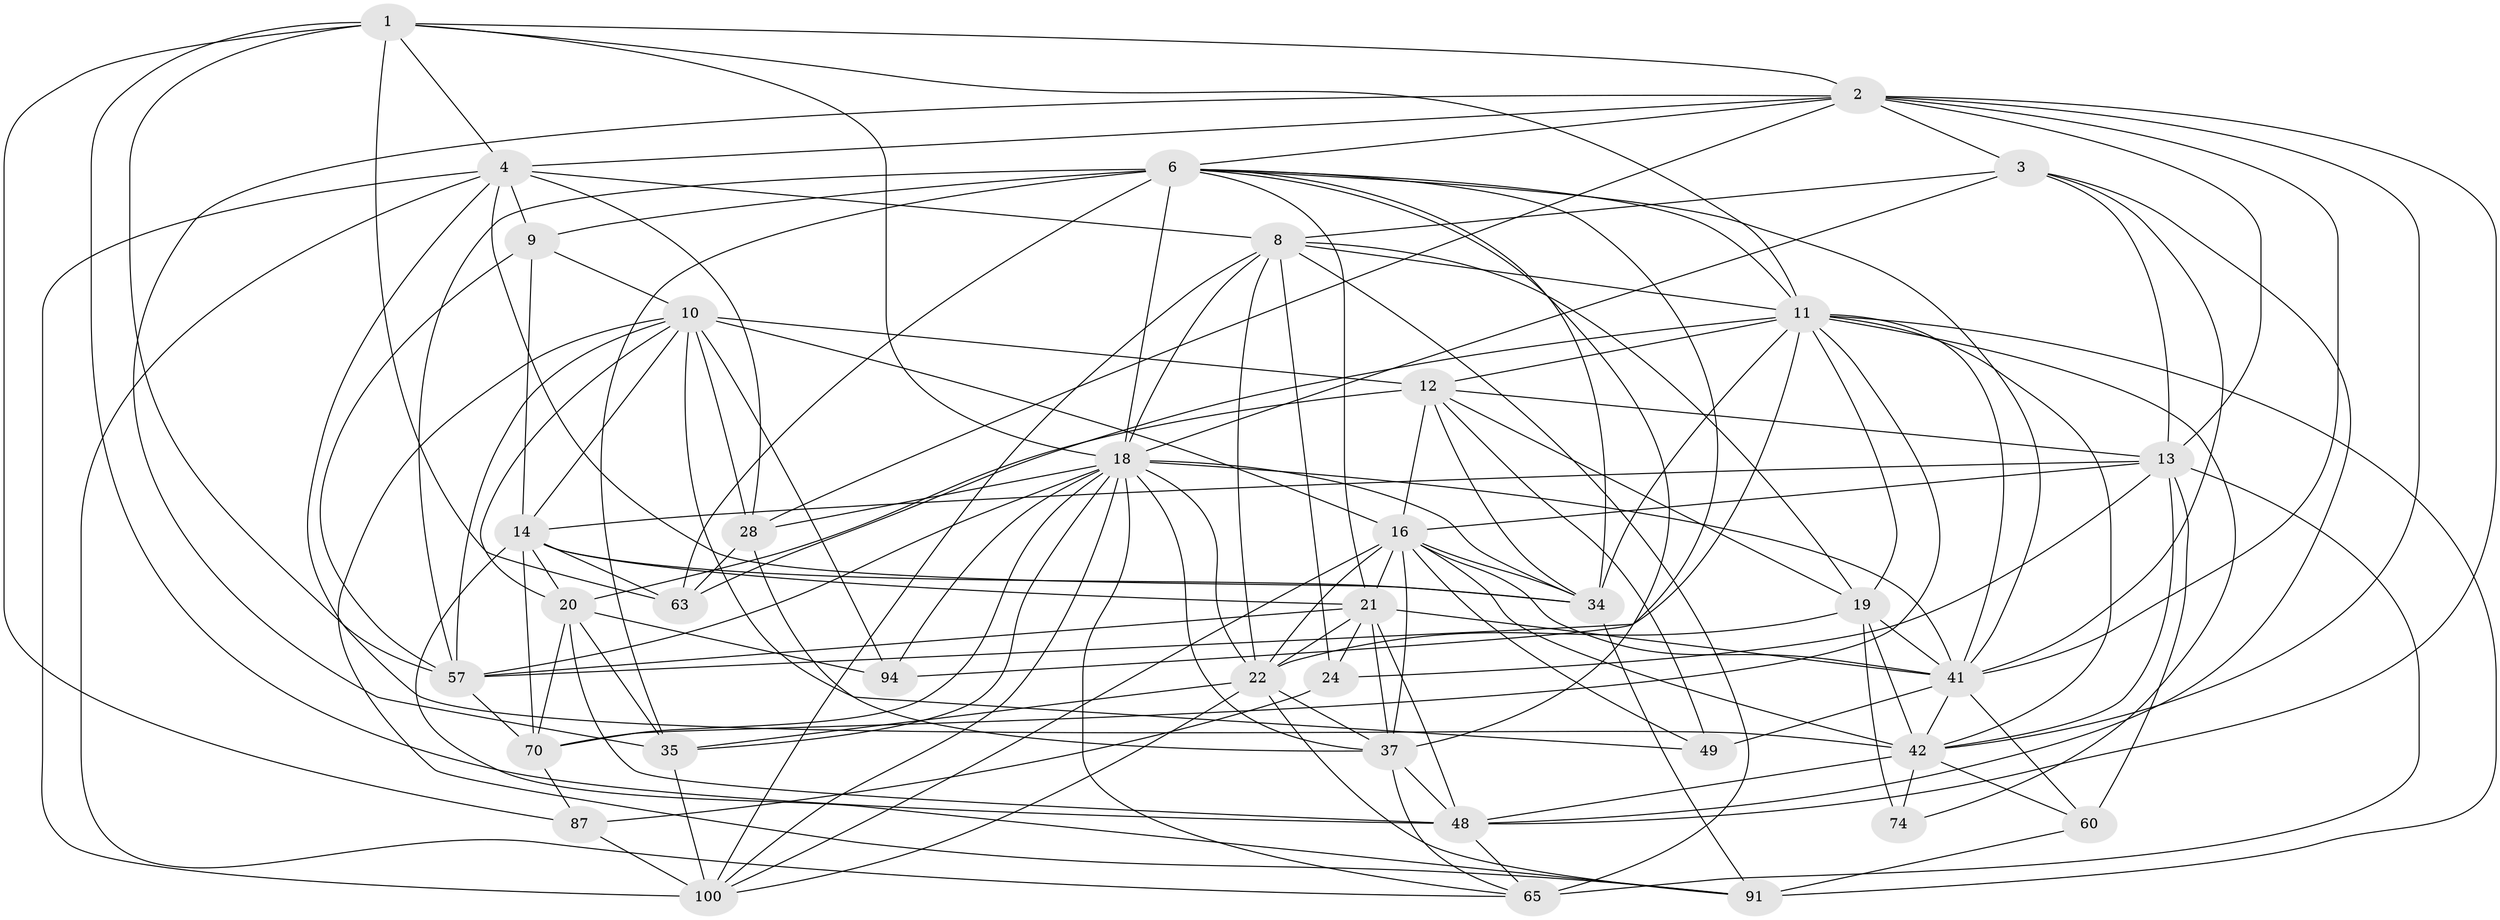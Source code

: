 // original degree distribution, {4: 1.0}
// Generated by graph-tools (version 1.1) at 2025/20/03/04/25 18:20:39]
// undirected, 37 vertices, 142 edges
graph export_dot {
graph [start="1"]
  node [color=gray90,style=filled];
  1 [super="+119+17+5"];
  2 [super="+7+62+25"];
  3 [super="+114"];
  4 [super="+67+23"];
  6 [super="+26+33+118"];
  8 [super="+38+66+15"];
  9 [super="+112"];
  10 [super="+56+120+122"];
  11 [super="+44+73"];
  12 [super="+30+71+88"];
  13 [super="+40+51+110"];
  14 [super="+82+50"];
  16 [super="+61+43+58"];
  18 [super="+47+27+32"];
  19 [super="+111+83"];
  20 [super="+80+36"];
  21 [super="+89+53+92"];
  22 [super="+29+103+45"];
  24;
  28 [super="+55"];
  34 [super="+115+113"];
  35 [super="+39"];
  37 [super="+102+117"];
  41 [super="+84+90"];
  42 [super="+69+46"];
  48 [super="+59"];
  49;
  57 [super="+79+95"];
  60;
  63 [super="+77"];
  65 [super="+98+96"];
  70 [super="+116"];
  74;
  87;
  91 [super="+104"];
  94;
  100 [super="+101"];
  1 -- 11 [weight=2];
  1 -- 48 [weight=2];
  1 -- 2;
  1 -- 4;
  1 -- 87;
  1 -- 63;
  1 -- 18;
  1 -- 57;
  2 -- 41;
  2 -- 13;
  2 -- 4 [weight=3];
  2 -- 35;
  2 -- 6;
  2 -- 28;
  2 -- 48;
  2 -- 42;
  2 -- 3;
  3 -- 41;
  3 -- 13;
  3 -- 18;
  3 -- 8;
  3 -- 48;
  4 -- 28;
  4 -- 42;
  4 -- 34;
  4 -- 65;
  4 -- 100 [weight=2];
  4 -- 8;
  4 -- 9;
  6 -- 21;
  6 -- 37;
  6 -- 63 [weight=2];
  6 -- 11;
  6 -- 34;
  6 -- 41;
  6 -- 94;
  6 -- 57 [weight=2];
  6 -- 9;
  6 -- 35;
  6 -- 18;
  8 -- 24;
  8 -- 11;
  8 -- 19;
  8 -- 18;
  8 -- 65 [weight=2];
  8 -- 100;
  8 -- 22;
  9 -- 10;
  9 -- 57;
  9 -- 14 [weight=2];
  10 -- 91;
  10 -- 94;
  10 -- 20;
  10 -- 49;
  10 -- 28;
  10 -- 57;
  10 -- 12;
  10 -- 16;
  10 -- 14;
  11 -- 91;
  11 -- 70;
  11 -- 41;
  11 -- 74;
  11 -- 57;
  11 -- 63;
  11 -- 12;
  11 -- 19;
  11 -- 42;
  11 -- 34;
  12 -- 16 [weight=3];
  12 -- 19;
  12 -- 20;
  12 -- 13;
  12 -- 49;
  12 -- 34;
  13 -- 24;
  13 -- 65 [weight=2];
  13 -- 60;
  13 -- 42;
  13 -- 16;
  13 -- 14;
  14 -- 21;
  14 -- 34;
  14 -- 20;
  14 -- 63;
  14 -- 70;
  14 -- 91;
  16 -- 100;
  16 -- 41;
  16 -- 49;
  16 -- 21;
  16 -- 22 [weight=2];
  16 -- 37;
  16 -- 34;
  16 -- 42;
  18 -- 65;
  18 -- 28;
  18 -- 37;
  18 -- 100;
  18 -- 22;
  18 -- 41 [weight=2];
  18 -- 34;
  18 -- 35;
  18 -- 70;
  18 -- 57;
  18 -- 94;
  19 -- 74 [weight=2];
  19 -- 22;
  19 -- 42 [weight=3];
  19 -- 41;
  20 -- 48 [weight=2];
  20 -- 35;
  20 -- 94;
  20 -- 70;
  21 -- 24;
  21 -- 57 [weight=2];
  21 -- 41;
  21 -- 37;
  21 -- 22;
  21 -- 48;
  22 -- 91;
  22 -- 37;
  22 -- 35;
  22 -- 100;
  24 -- 87;
  28 -- 63;
  28 -- 37;
  34 -- 91;
  35 -- 100;
  37 -- 65;
  37 -- 48;
  41 -- 49;
  41 -- 60;
  41 -- 42;
  42 -- 74;
  42 -- 48;
  42 -- 60;
  48 -- 65;
  57 -- 70;
  60 -- 91;
  70 -- 87;
  87 -- 100;
}
